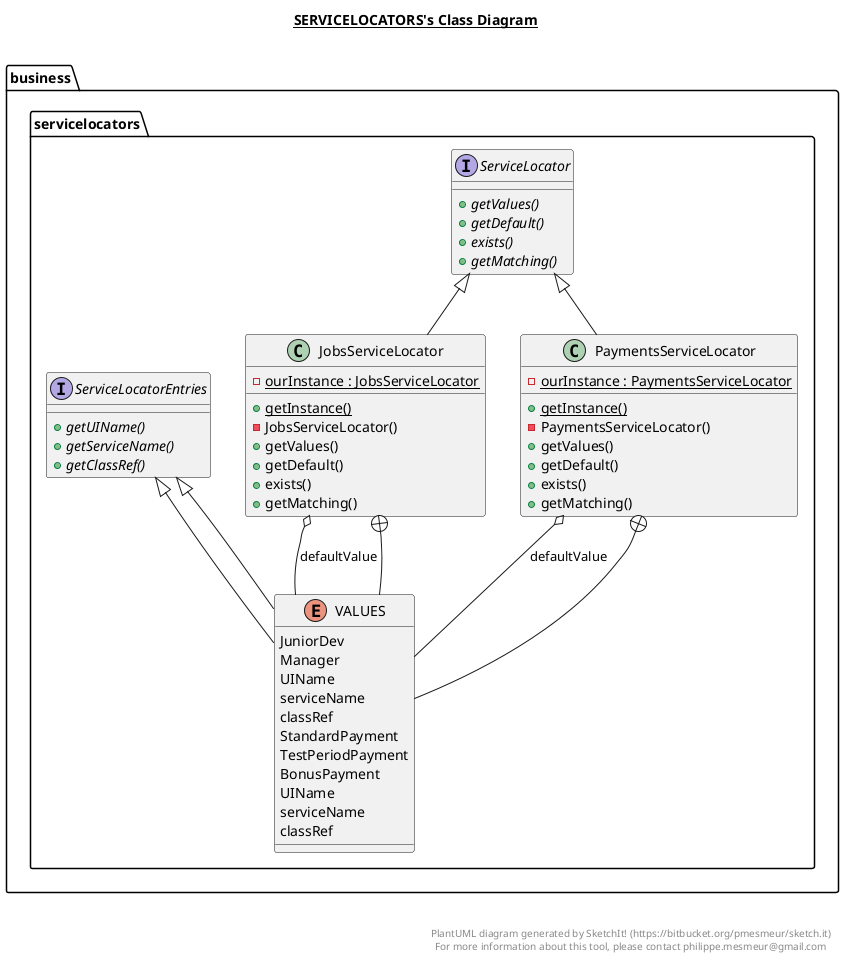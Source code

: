 @startuml

title __SERVICELOCATORS's Class Diagram__\n

  package business {
    package business.servicelocators {
      class JobsServiceLocator {
          {static} - ourInstance : JobsServiceLocator
          {static} + getInstance()
          - JobsServiceLocator()
          + getValues()
          + getDefault()
          + exists()
          + getMatching()
      }
    }
  }
  

  package business {
    package business.servicelocators {
      enum VALUES {
        JuniorDev
        Manager
        UIName
        serviceName
        classRef
      }
    }
  }
  

  package business {
    package business.servicelocators {
      class PaymentsServiceLocator {
          {static} - ourInstance : PaymentsServiceLocator
          {static} + getInstance()
          - PaymentsServiceLocator()
          + getValues()
          + getDefault()
          + exists()
          + getMatching()
      }
    }
  }
  

  package business {
    package business.servicelocators {
      enum VALUES {
        StandardPayment
        TestPeriodPayment
        BonusPayment
        UIName
        serviceName
        classRef
      }
    }
  }
  

  package business {
    package business.servicelocators {
      interface ServiceLocator {
          {abstract} + getValues()
          {abstract} + getDefault()
          {abstract} + exists()
          {abstract} + getMatching()
      }
    }
  }
  

  package business {
    package business.servicelocators {
      interface ServiceLocatorEntries {
          {abstract} + getUIName()
          {abstract} + getServiceName()
          {abstract} + getClassRef()
      }
    }
  }
  

  JobsServiceLocator -up-|> ServiceLocator
  JobsServiceLocator o-- VALUES : defaultValue
  JobsServiceLocator +-down- VALUES
  VALUES -up-|> ServiceLocatorEntries
  PaymentsServiceLocator -up-|> ServiceLocator
  PaymentsServiceLocator o-- VALUES : defaultValue
  PaymentsServiceLocator +-down- VALUES
  VALUES -up-|> ServiceLocatorEntries


right footer


PlantUML diagram generated by SketchIt! (https://bitbucket.org/pmesmeur/sketch.it)
For more information about this tool, please contact philippe.mesmeur@gmail.com
endfooter

@enduml
